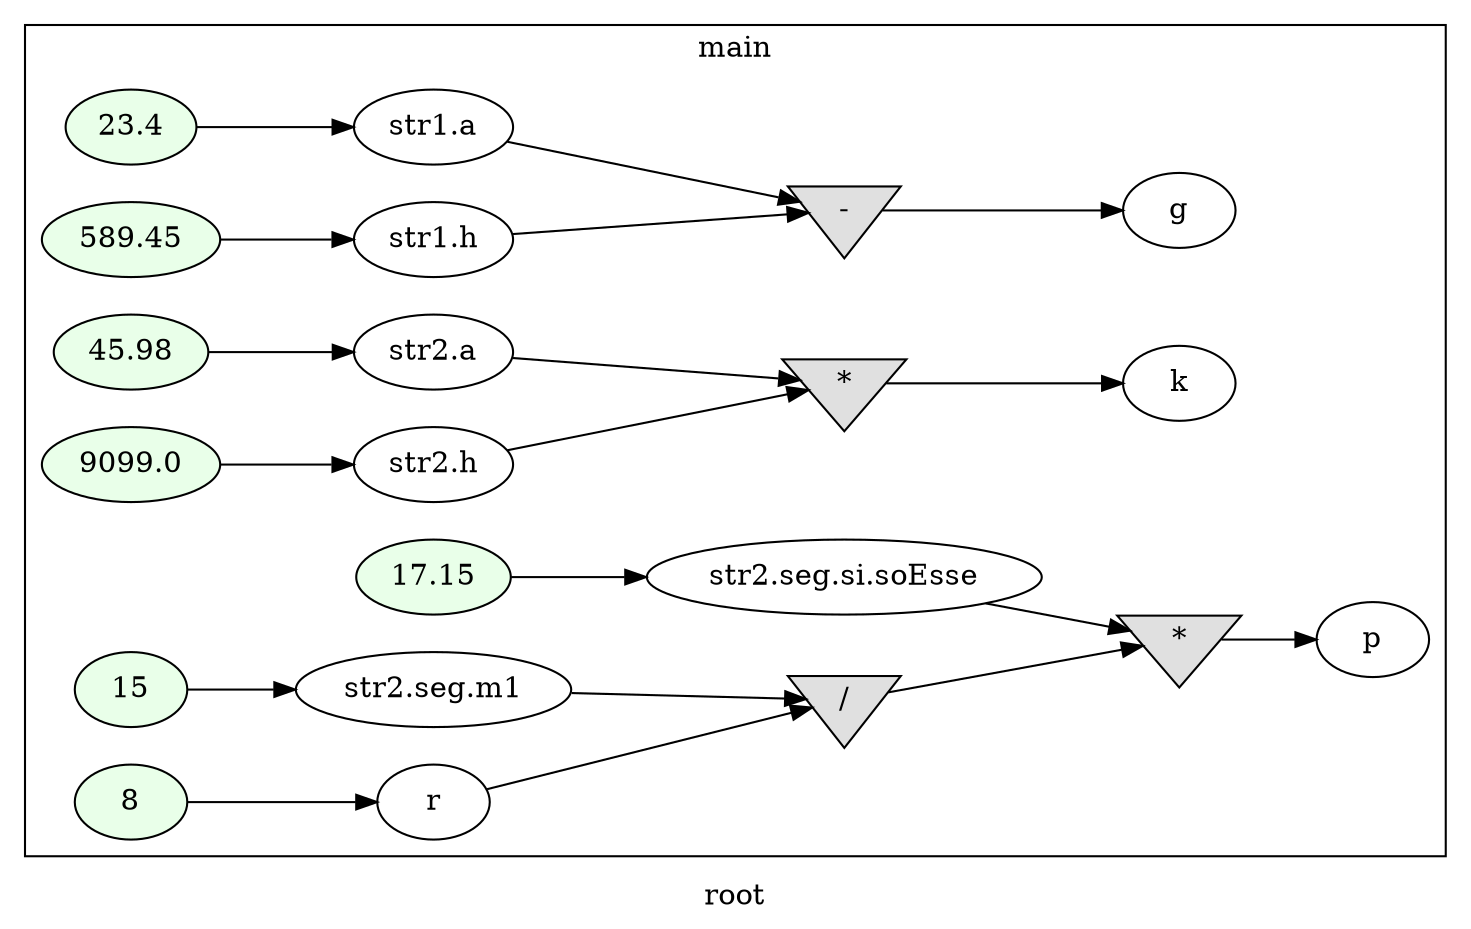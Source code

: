 digraph G
{
rankdir=LR;
label = "root";
subgraph cluster_1 {
label = "main";
parent = "G";
startinglines = "13_22_22";
	node_000013 [ label = "23.4", style=filled, fillcolor="#E9FFE9", startinglines=25 ]
	node_000014 [ label = "str1.a", startingline=25 ]
	node_000015 [ label = "589.45", style=filled, fillcolor="#E9FFE9", startinglines=26 ]
	node_000016 [ label = "str1.h", startingline=26 ]
	node_000017 [ label = "45.98", style=filled, fillcolor="#E9FFE9", startinglines=28 ]
	node_000018 [ label = "str2.a", startingline=28 ]
	node_000019 [ label = "9099.0", style=filled, fillcolor="#E9FFE9", startinglines=29 ]
	node_000020 [ label = "str2.h", startingline=29 ]
	node_000021 [ label = "15", style=filled, fillcolor="#E9FFE9", startinglines=31 ]
	node_000022 [ label = "str2.seg.m1", startingline=31 ]
	node_000023 [ label = "17.15", style=filled, fillcolor="#E9FFE9", startinglines=32 ]
	node_000024 [ label = "str2.seg.si.soEsse", startingline=32 ]
	node_000025 [ label = "8", style=filled, fillcolor="#E9FFE9", startinglines=34 ]
	node_000026 [ label = "r", startingline=34 ]
	node_000027 [ label = "/", shape=invtriangle, style=filled, fillcolor="#E0E0E0", startinglines=35 ]
	node_000028 [ label = "*", shape=invtriangle, style=filled, fillcolor="#E0E0E0", startinglines=35 ]
	node_000029 [ label = "p", startingline=35 ]
	node_000030 [ label = "-", shape=invtriangle, style=filled, fillcolor="#E0E0E0", startinglines=37 ]
	node_000031 [ label = "g", startingline=37 ]
	node_000032 [ label = "*", shape=invtriangle, style=filled, fillcolor="#E0E0E0", startinglines=38 ]
	node_000033 [ label = "k", startingline=38 ]
}
	node_000013 -> node_000014
	node_000014 -> node_000030
	node_000015 -> node_000016
	node_000016 -> node_000030
	node_000017 -> node_000018
	node_000018 -> node_000032
	node_000019 -> node_000020
	node_000020 -> node_000032
	node_000021 -> node_000022
	node_000022 -> node_000027
	node_000023 -> node_000024
	node_000024 -> node_000028
	node_000025 -> node_000026
	node_000026 -> node_000027
	node_000027 -> node_000028
	node_000028 -> node_000029
	node_000030 -> node_000031
	node_000032 -> node_000033
}
